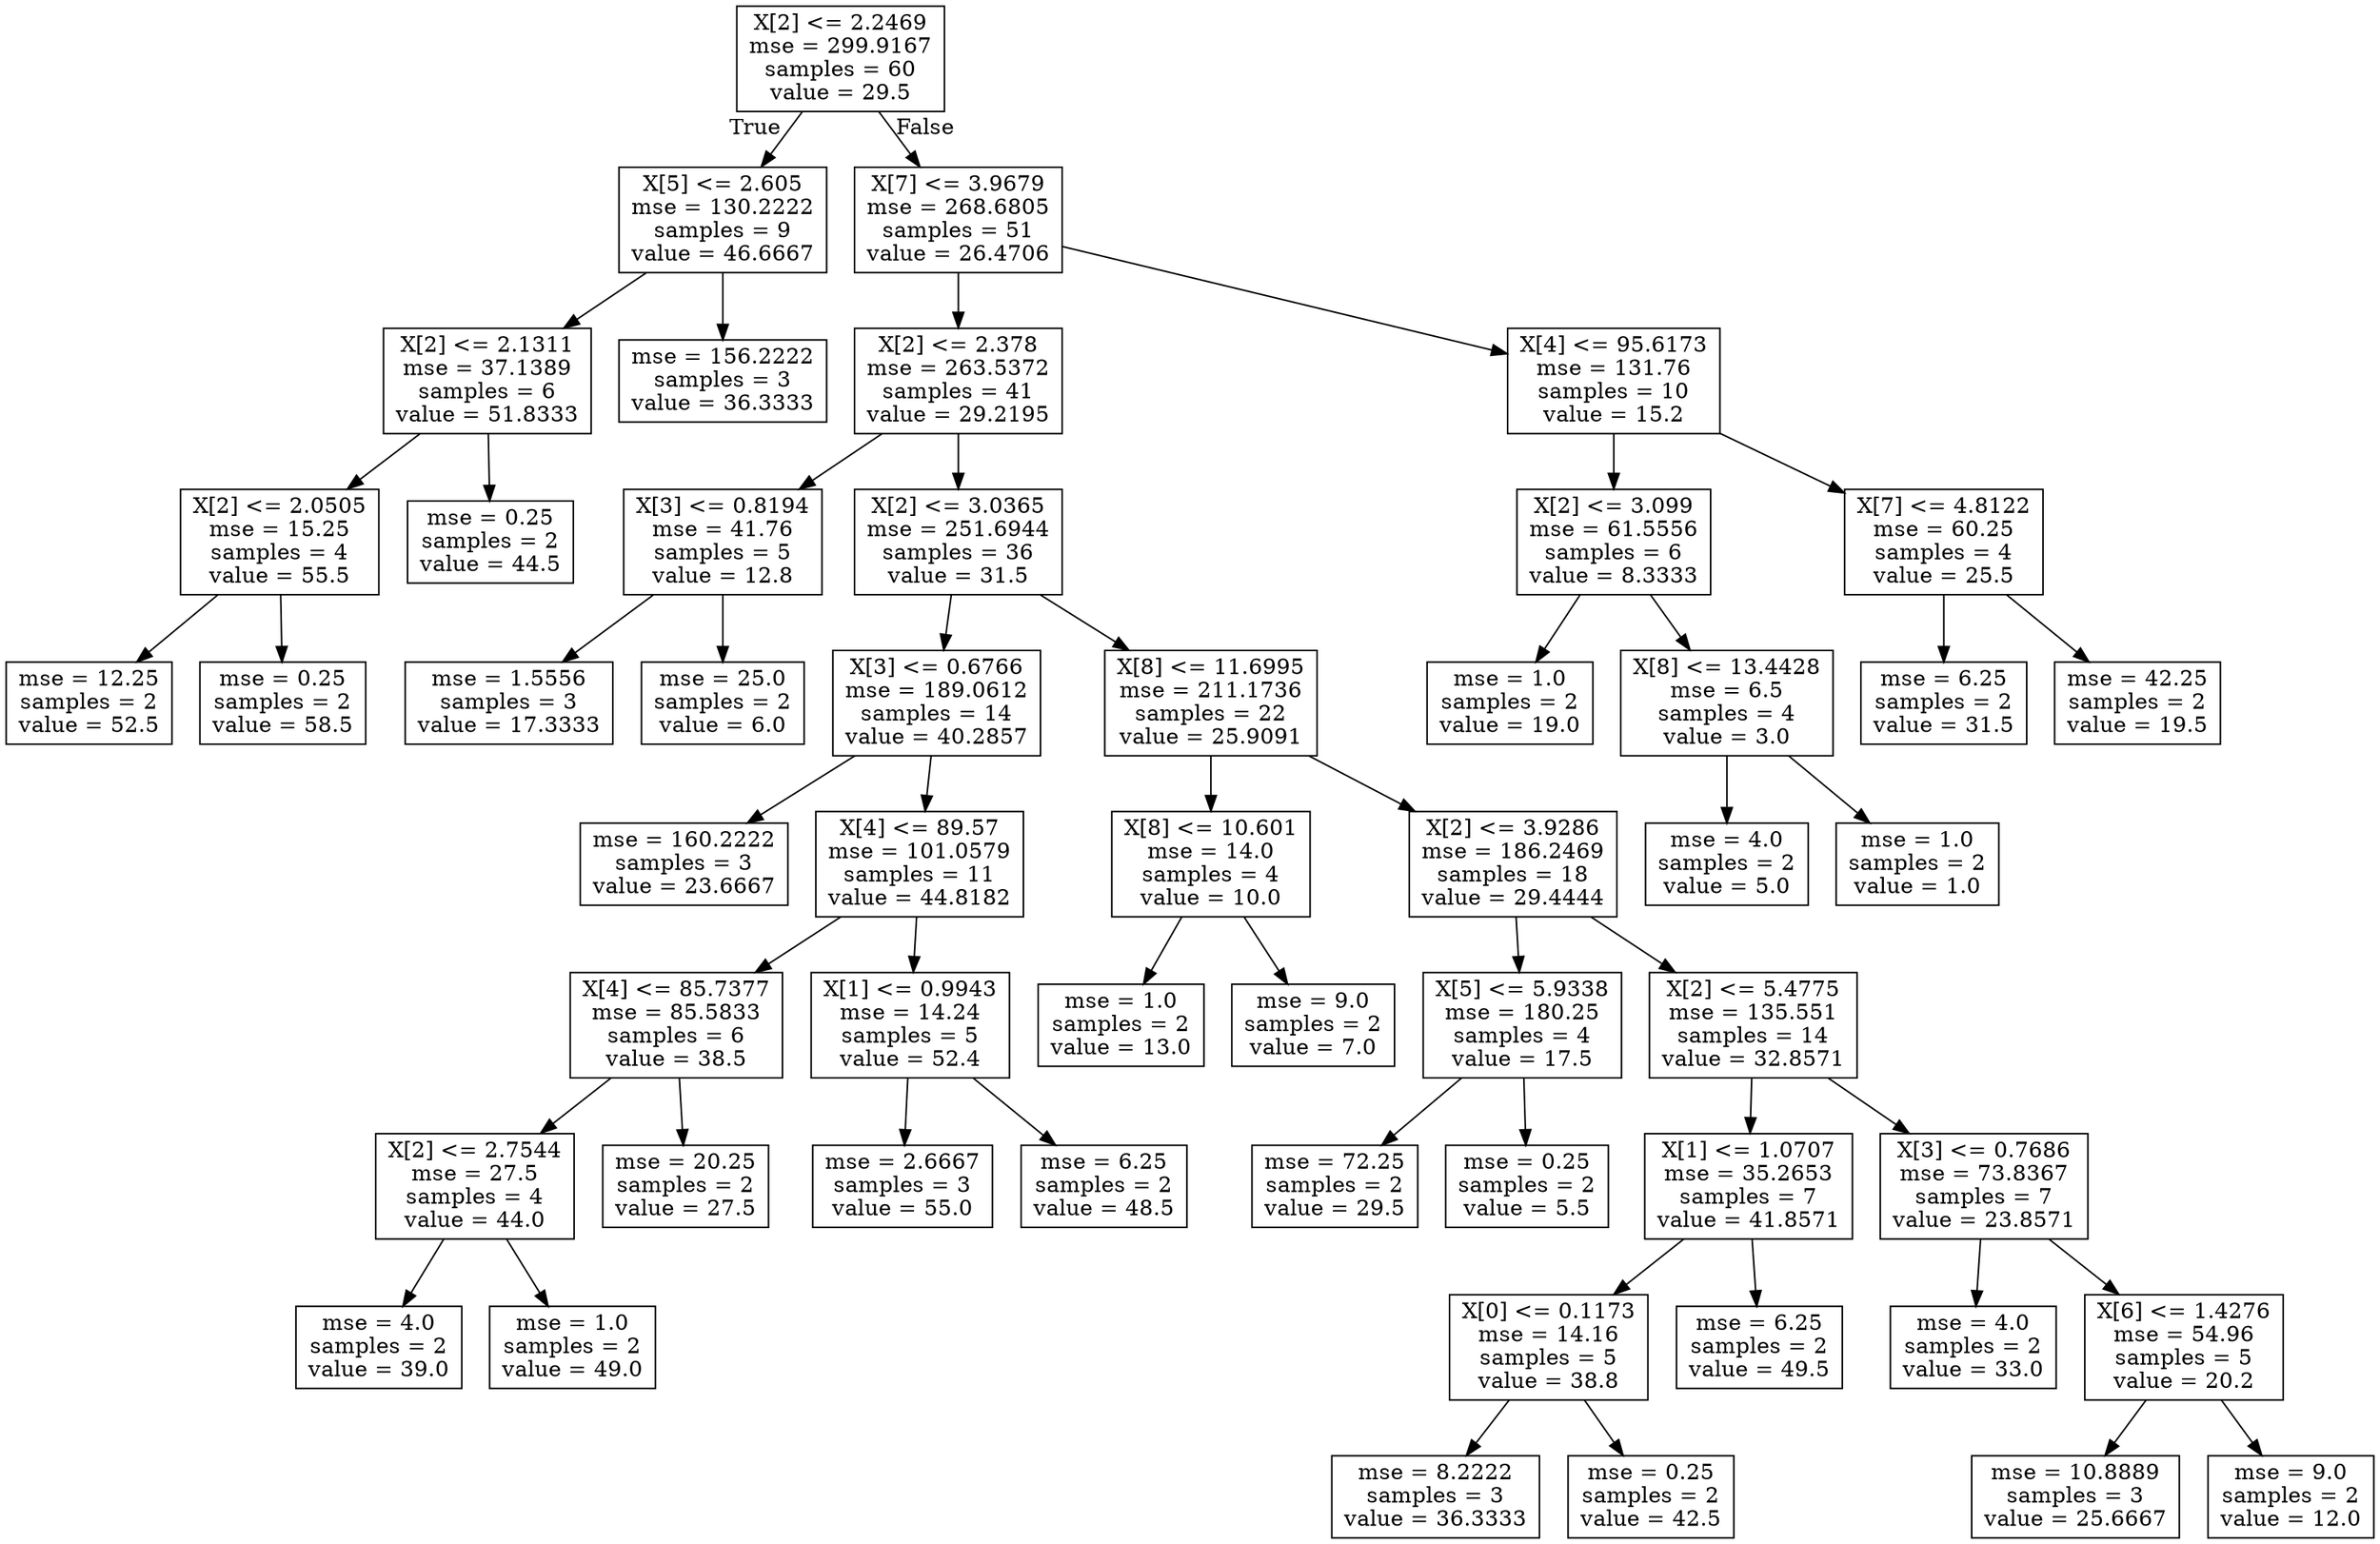 digraph Tree {
node [shape=box] ;
0 [label="X[2] <= 2.2469\nmse = 299.9167\nsamples = 60\nvalue = 29.5"] ;
1 [label="X[5] <= 2.605\nmse = 130.2222\nsamples = 9\nvalue = 46.6667"] ;
0 -> 1 [labeldistance=2.5, labelangle=45, headlabel="True"] ;
2 [label="X[2] <= 2.1311\nmse = 37.1389\nsamples = 6\nvalue = 51.8333"] ;
1 -> 2 ;
3 [label="X[2] <= 2.0505\nmse = 15.25\nsamples = 4\nvalue = 55.5"] ;
2 -> 3 ;
4 [label="mse = 12.25\nsamples = 2\nvalue = 52.5"] ;
3 -> 4 ;
5 [label="mse = 0.25\nsamples = 2\nvalue = 58.5"] ;
3 -> 5 ;
6 [label="mse = 0.25\nsamples = 2\nvalue = 44.5"] ;
2 -> 6 ;
7 [label="mse = 156.2222\nsamples = 3\nvalue = 36.3333"] ;
1 -> 7 ;
8 [label="X[7] <= 3.9679\nmse = 268.6805\nsamples = 51\nvalue = 26.4706"] ;
0 -> 8 [labeldistance=2.5, labelangle=-45, headlabel="False"] ;
9 [label="X[2] <= 2.378\nmse = 263.5372\nsamples = 41\nvalue = 29.2195"] ;
8 -> 9 ;
10 [label="X[3] <= 0.8194\nmse = 41.76\nsamples = 5\nvalue = 12.8"] ;
9 -> 10 ;
11 [label="mse = 1.5556\nsamples = 3\nvalue = 17.3333"] ;
10 -> 11 ;
12 [label="mse = 25.0\nsamples = 2\nvalue = 6.0"] ;
10 -> 12 ;
13 [label="X[2] <= 3.0365\nmse = 251.6944\nsamples = 36\nvalue = 31.5"] ;
9 -> 13 ;
14 [label="X[3] <= 0.6766\nmse = 189.0612\nsamples = 14\nvalue = 40.2857"] ;
13 -> 14 ;
15 [label="mse = 160.2222\nsamples = 3\nvalue = 23.6667"] ;
14 -> 15 ;
16 [label="X[4] <= 89.57\nmse = 101.0579\nsamples = 11\nvalue = 44.8182"] ;
14 -> 16 ;
17 [label="X[4] <= 85.7377\nmse = 85.5833\nsamples = 6\nvalue = 38.5"] ;
16 -> 17 ;
18 [label="X[2] <= 2.7544\nmse = 27.5\nsamples = 4\nvalue = 44.0"] ;
17 -> 18 ;
19 [label="mse = 4.0\nsamples = 2\nvalue = 39.0"] ;
18 -> 19 ;
20 [label="mse = 1.0\nsamples = 2\nvalue = 49.0"] ;
18 -> 20 ;
21 [label="mse = 20.25\nsamples = 2\nvalue = 27.5"] ;
17 -> 21 ;
22 [label="X[1] <= 0.9943\nmse = 14.24\nsamples = 5\nvalue = 52.4"] ;
16 -> 22 ;
23 [label="mse = 2.6667\nsamples = 3\nvalue = 55.0"] ;
22 -> 23 ;
24 [label="mse = 6.25\nsamples = 2\nvalue = 48.5"] ;
22 -> 24 ;
25 [label="X[8] <= 11.6995\nmse = 211.1736\nsamples = 22\nvalue = 25.9091"] ;
13 -> 25 ;
26 [label="X[8] <= 10.601\nmse = 14.0\nsamples = 4\nvalue = 10.0"] ;
25 -> 26 ;
27 [label="mse = 1.0\nsamples = 2\nvalue = 13.0"] ;
26 -> 27 ;
28 [label="mse = 9.0\nsamples = 2\nvalue = 7.0"] ;
26 -> 28 ;
29 [label="X[2] <= 3.9286\nmse = 186.2469\nsamples = 18\nvalue = 29.4444"] ;
25 -> 29 ;
30 [label="X[5] <= 5.9338\nmse = 180.25\nsamples = 4\nvalue = 17.5"] ;
29 -> 30 ;
31 [label="mse = 72.25\nsamples = 2\nvalue = 29.5"] ;
30 -> 31 ;
32 [label="mse = 0.25\nsamples = 2\nvalue = 5.5"] ;
30 -> 32 ;
33 [label="X[2] <= 5.4775\nmse = 135.551\nsamples = 14\nvalue = 32.8571"] ;
29 -> 33 ;
34 [label="X[1] <= 1.0707\nmse = 35.2653\nsamples = 7\nvalue = 41.8571"] ;
33 -> 34 ;
35 [label="X[0] <= 0.1173\nmse = 14.16\nsamples = 5\nvalue = 38.8"] ;
34 -> 35 ;
36 [label="mse = 8.2222\nsamples = 3\nvalue = 36.3333"] ;
35 -> 36 ;
37 [label="mse = 0.25\nsamples = 2\nvalue = 42.5"] ;
35 -> 37 ;
38 [label="mse = 6.25\nsamples = 2\nvalue = 49.5"] ;
34 -> 38 ;
39 [label="X[3] <= 0.7686\nmse = 73.8367\nsamples = 7\nvalue = 23.8571"] ;
33 -> 39 ;
40 [label="mse = 4.0\nsamples = 2\nvalue = 33.0"] ;
39 -> 40 ;
41 [label="X[6] <= 1.4276\nmse = 54.96\nsamples = 5\nvalue = 20.2"] ;
39 -> 41 ;
42 [label="mse = 10.8889\nsamples = 3\nvalue = 25.6667"] ;
41 -> 42 ;
43 [label="mse = 9.0\nsamples = 2\nvalue = 12.0"] ;
41 -> 43 ;
44 [label="X[4] <= 95.6173\nmse = 131.76\nsamples = 10\nvalue = 15.2"] ;
8 -> 44 ;
45 [label="X[2] <= 3.099\nmse = 61.5556\nsamples = 6\nvalue = 8.3333"] ;
44 -> 45 ;
46 [label="mse = 1.0\nsamples = 2\nvalue = 19.0"] ;
45 -> 46 ;
47 [label="X[8] <= 13.4428\nmse = 6.5\nsamples = 4\nvalue = 3.0"] ;
45 -> 47 ;
48 [label="mse = 4.0\nsamples = 2\nvalue = 5.0"] ;
47 -> 48 ;
49 [label="mse = 1.0\nsamples = 2\nvalue = 1.0"] ;
47 -> 49 ;
50 [label="X[7] <= 4.8122\nmse = 60.25\nsamples = 4\nvalue = 25.5"] ;
44 -> 50 ;
51 [label="mse = 6.25\nsamples = 2\nvalue = 31.5"] ;
50 -> 51 ;
52 [label="mse = 42.25\nsamples = 2\nvalue = 19.5"] ;
50 -> 52 ;
}